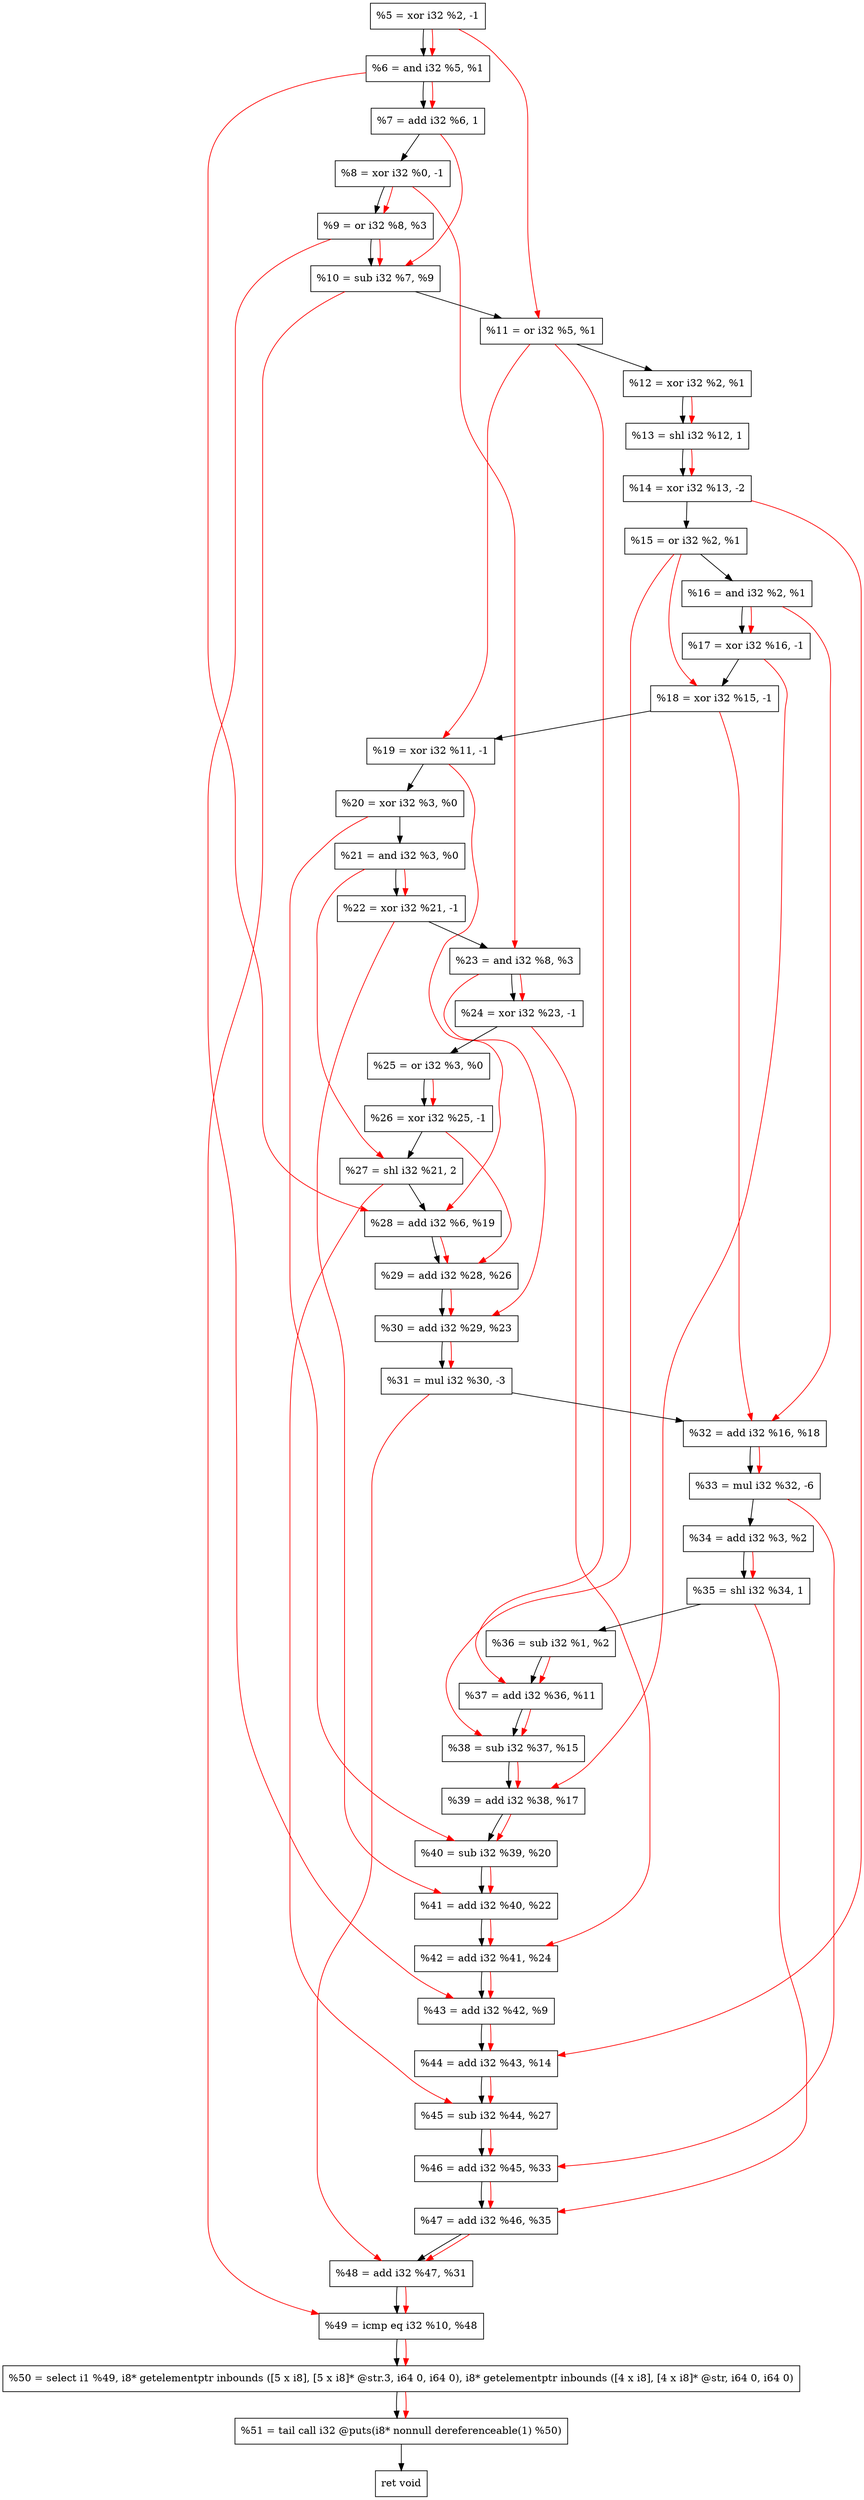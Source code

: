 digraph "DFG for'crackme' function" {
	Node0x1f9fd20[shape=record, label="  %5 = xor i32 %2, -1"];
	Node0x1f9fd90[shape=record, label="  %6 = and i32 %5, %1"];
	Node0x1f9fe30[shape=record, label="  %7 = add i32 %6, 1"];
	Node0x1f9fea0[shape=record, label="  %8 = xor i32 %0, -1"];
	Node0x1f9ff10[shape=record, label="  %9 = or i32 %8, %3"];
	Node0x1f9ff80[shape=record, label="  %10 = sub i32 %7, %9"];
	Node0x1f9fff0[shape=record, label="  %11 = or i32 %5, %1"];
	Node0x1fa0060[shape=record, label="  %12 = xor i32 %2, %1"];
	Node0x1fa00d0[shape=record, label="  %13 = shl i32 %12, 1"];
	Node0x1fa0170[shape=record, label="  %14 = xor i32 %13, -2"];
	Node0x1fa01e0[shape=record, label="  %15 = or i32 %2, %1"];
	Node0x1fa0250[shape=record, label="  %16 = and i32 %2, %1"];
	Node0x1fa02c0[shape=record, label="  %17 = xor i32 %16, -1"];
	Node0x1fa0330[shape=record, label="  %18 = xor i32 %15, -1"];
	Node0x1fa03a0[shape=record, label="  %19 = xor i32 %11, -1"];
	Node0x1fa0410[shape=record, label="  %20 = xor i32 %3, %0"];
	Node0x1fa0480[shape=record, label="  %21 = and i32 %3, %0"];
	Node0x1fa04f0[shape=record, label="  %22 = xor i32 %21, -1"];
	Node0x1fa0560[shape=record, label="  %23 = and i32 %8, %3"];
	Node0x1fa05d0[shape=record, label="  %24 = xor i32 %23, -1"];
	Node0x1fa0640[shape=record, label="  %25 = or i32 %3, %0"];
	Node0x1fa06b0[shape=record, label="  %26 = xor i32 %25, -1"];
	Node0x1fa0750[shape=record, label="  %27 = shl i32 %21, 2"];
	Node0x1fa07c0[shape=record, label="  %28 = add i32 %6, %19"];
	Node0x1fa0830[shape=record, label="  %29 = add i32 %28, %26"];
	Node0x1fa08a0[shape=record, label="  %30 = add i32 %29, %23"];
	Node0x1fa0940[shape=record, label="  %31 = mul i32 %30, -3"];
	Node0x1fa09b0[shape=record, label="  %32 = add i32 %16, %18"];
	Node0x1fa0c60[shape=record, label="  %33 = mul i32 %32, -6"];
	Node0x1fa0cd0[shape=record, label="  %34 = add i32 %3, %2"];
	Node0x1fa0d40[shape=record, label="  %35 = shl i32 %34, 1"];
	Node0x1fa0db0[shape=record, label="  %36 = sub i32 %1, %2"];
	Node0x1fa0e20[shape=record, label="  %37 = add i32 %36, %11"];
	Node0x1fa0e90[shape=record, label="  %38 = sub i32 %37, %15"];
	Node0x1fa0f00[shape=record, label="  %39 = add i32 %38, %17"];
	Node0x1fa0f70[shape=record, label="  %40 = sub i32 %39, %20"];
	Node0x1fa0fe0[shape=record, label="  %41 = add i32 %40, %22"];
	Node0x1fa1050[shape=record, label="  %42 = add i32 %41, %24"];
	Node0x1fa10c0[shape=record, label="  %43 = add i32 %42, %9"];
	Node0x1fa1130[shape=record, label="  %44 = add i32 %43, %14"];
	Node0x1fa11a0[shape=record, label="  %45 = sub i32 %44, %27"];
	Node0x1fa1210[shape=record, label="  %46 = add i32 %45, %33"];
	Node0x1fa1280[shape=record, label="  %47 = add i32 %46, %35"];
	Node0x1fa12f0[shape=record, label="  %48 = add i32 %47, %31"];
	Node0x1fa1360[shape=record, label="  %49 = icmp eq i32 %10, %48"];
	Node0x1f40268[shape=record, label="  %50 = select i1 %49, i8* getelementptr inbounds ([5 x i8], [5 x i8]* @str.3, i64 0, i64 0), i8* getelementptr inbounds ([4 x i8], [4 x i8]* @str, i64 0, i64 0)"];
	Node0x1fa1800[shape=record, label="  %51 = tail call i32 @puts(i8* nonnull dereferenceable(1) %50)"];
	Node0x1fa1850[shape=record, label="  ret void"];
	Node0x1f9fd20 -> Node0x1f9fd90;
	Node0x1f9fd90 -> Node0x1f9fe30;
	Node0x1f9fe30 -> Node0x1f9fea0;
	Node0x1f9fea0 -> Node0x1f9ff10;
	Node0x1f9ff10 -> Node0x1f9ff80;
	Node0x1f9ff80 -> Node0x1f9fff0;
	Node0x1f9fff0 -> Node0x1fa0060;
	Node0x1fa0060 -> Node0x1fa00d0;
	Node0x1fa00d0 -> Node0x1fa0170;
	Node0x1fa0170 -> Node0x1fa01e0;
	Node0x1fa01e0 -> Node0x1fa0250;
	Node0x1fa0250 -> Node0x1fa02c0;
	Node0x1fa02c0 -> Node0x1fa0330;
	Node0x1fa0330 -> Node0x1fa03a0;
	Node0x1fa03a0 -> Node0x1fa0410;
	Node0x1fa0410 -> Node0x1fa0480;
	Node0x1fa0480 -> Node0x1fa04f0;
	Node0x1fa04f0 -> Node0x1fa0560;
	Node0x1fa0560 -> Node0x1fa05d0;
	Node0x1fa05d0 -> Node0x1fa0640;
	Node0x1fa0640 -> Node0x1fa06b0;
	Node0x1fa06b0 -> Node0x1fa0750;
	Node0x1fa0750 -> Node0x1fa07c0;
	Node0x1fa07c0 -> Node0x1fa0830;
	Node0x1fa0830 -> Node0x1fa08a0;
	Node0x1fa08a0 -> Node0x1fa0940;
	Node0x1fa0940 -> Node0x1fa09b0;
	Node0x1fa09b0 -> Node0x1fa0c60;
	Node0x1fa0c60 -> Node0x1fa0cd0;
	Node0x1fa0cd0 -> Node0x1fa0d40;
	Node0x1fa0d40 -> Node0x1fa0db0;
	Node0x1fa0db0 -> Node0x1fa0e20;
	Node0x1fa0e20 -> Node0x1fa0e90;
	Node0x1fa0e90 -> Node0x1fa0f00;
	Node0x1fa0f00 -> Node0x1fa0f70;
	Node0x1fa0f70 -> Node0x1fa0fe0;
	Node0x1fa0fe0 -> Node0x1fa1050;
	Node0x1fa1050 -> Node0x1fa10c0;
	Node0x1fa10c0 -> Node0x1fa1130;
	Node0x1fa1130 -> Node0x1fa11a0;
	Node0x1fa11a0 -> Node0x1fa1210;
	Node0x1fa1210 -> Node0x1fa1280;
	Node0x1fa1280 -> Node0x1fa12f0;
	Node0x1fa12f0 -> Node0x1fa1360;
	Node0x1fa1360 -> Node0x1f40268;
	Node0x1f40268 -> Node0x1fa1800;
	Node0x1fa1800 -> Node0x1fa1850;
edge [color=red]
	Node0x1f9fd20 -> Node0x1f9fd90;
	Node0x1f9fd90 -> Node0x1f9fe30;
	Node0x1f9fea0 -> Node0x1f9ff10;
	Node0x1f9fe30 -> Node0x1f9ff80;
	Node0x1f9ff10 -> Node0x1f9ff80;
	Node0x1f9fd20 -> Node0x1f9fff0;
	Node0x1fa0060 -> Node0x1fa00d0;
	Node0x1fa00d0 -> Node0x1fa0170;
	Node0x1fa0250 -> Node0x1fa02c0;
	Node0x1fa01e0 -> Node0x1fa0330;
	Node0x1f9fff0 -> Node0x1fa03a0;
	Node0x1fa0480 -> Node0x1fa04f0;
	Node0x1f9fea0 -> Node0x1fa0560;
	Node0x1fa0560 -> Node0x1fa05d0;
	Node0x1fa0640 -> Node0x1fa06b0;
	Node0x1fa0480 -> Node0x1fa0750;
	Node0x1f9fd90 -> Node0x1fa07c0;
	Node0x1fa03a0 -> Node0x1fa07c0;
	Node0x1fa07c0 -> Node0x1fa0830;
	Node0x1fa06b0 -> Node0x1fa0830;
	Node0x1fa0830 -> Node0x1fa08a0;
	Node0x1fa0560 -> Node0x1fa08a0;
	Node0x1fa08a0 -> Node0x1fa0940;
	Node0x1fa0250 -> Node0x1fa09b0;
	Node0x1fa0330 -> Node0x1fa09b0;
	Node0x1fa09b0 -> Node0x1fa0c60;
	Node0x1fa0cd0 -> Node0x1fa0d40;
	Node0x1fa0db0 -> Node0x1fa0e20;
	Node0x1f9fff0 -> Node0x1fa0e20;
	Node0x1fa0e20 -> Node0x1fa0e90;
	Node0x1fa01e0 -> Node0x1fa0e90;
	Node0x1fa0e90 -> Node0x1fa0f00;
	Node0x1fa02c0 -> Node0x1fa0f00;
	Node0x1fa0f00 -> Node0x1fa0f70;
	Node0x1fa0410 -> Node0x1fa0f70;
	Node0x1fa0f70 -> Node0x1fa0fe0;
	Node0x1fa04f0 -> Node0x1fa0fe0;
	Node0x1fa0fe0 -> Node0x1fa1050;
	Node0x1fa05d0 -> Node0x1fa1050;
	Node0x1fa1050 -> Node0x1fa10c0;
	Node0x1f9ff10 -> Node0x1fa10c0;
	Node0x1fa10c0 -> Node0x1fa1130;
	Node0x1fa0170 -> Node0x1fa1130;
	Node0x1fa1130 -> Node0x1fa11a0;
	Node0x1fa0750 -> Node0x1fa11a0;
	Node0x1fa11a0 -> Node0x1fa1210;
	Node0x1fa0c60 -> Node0x1fa1210;
	Node0x1fa1210 -> Node0x1fa1280;
	Node0x1fa0d40 -> Node0x1fa1280;
	Node0x1fa1280 -> Node0x1fa12f0;
	Node0x1fa0940 -> Node0x1fa12f0;
	Node0x1f9ff80 -> Node0x1fa1360;
	Node0x1fa12f0 -> Node0x1fa1360;
	Node0x1fa1360 -> Node0x1f40268;
	Node0x1f40268 -> Node0x1fa1800;
}

